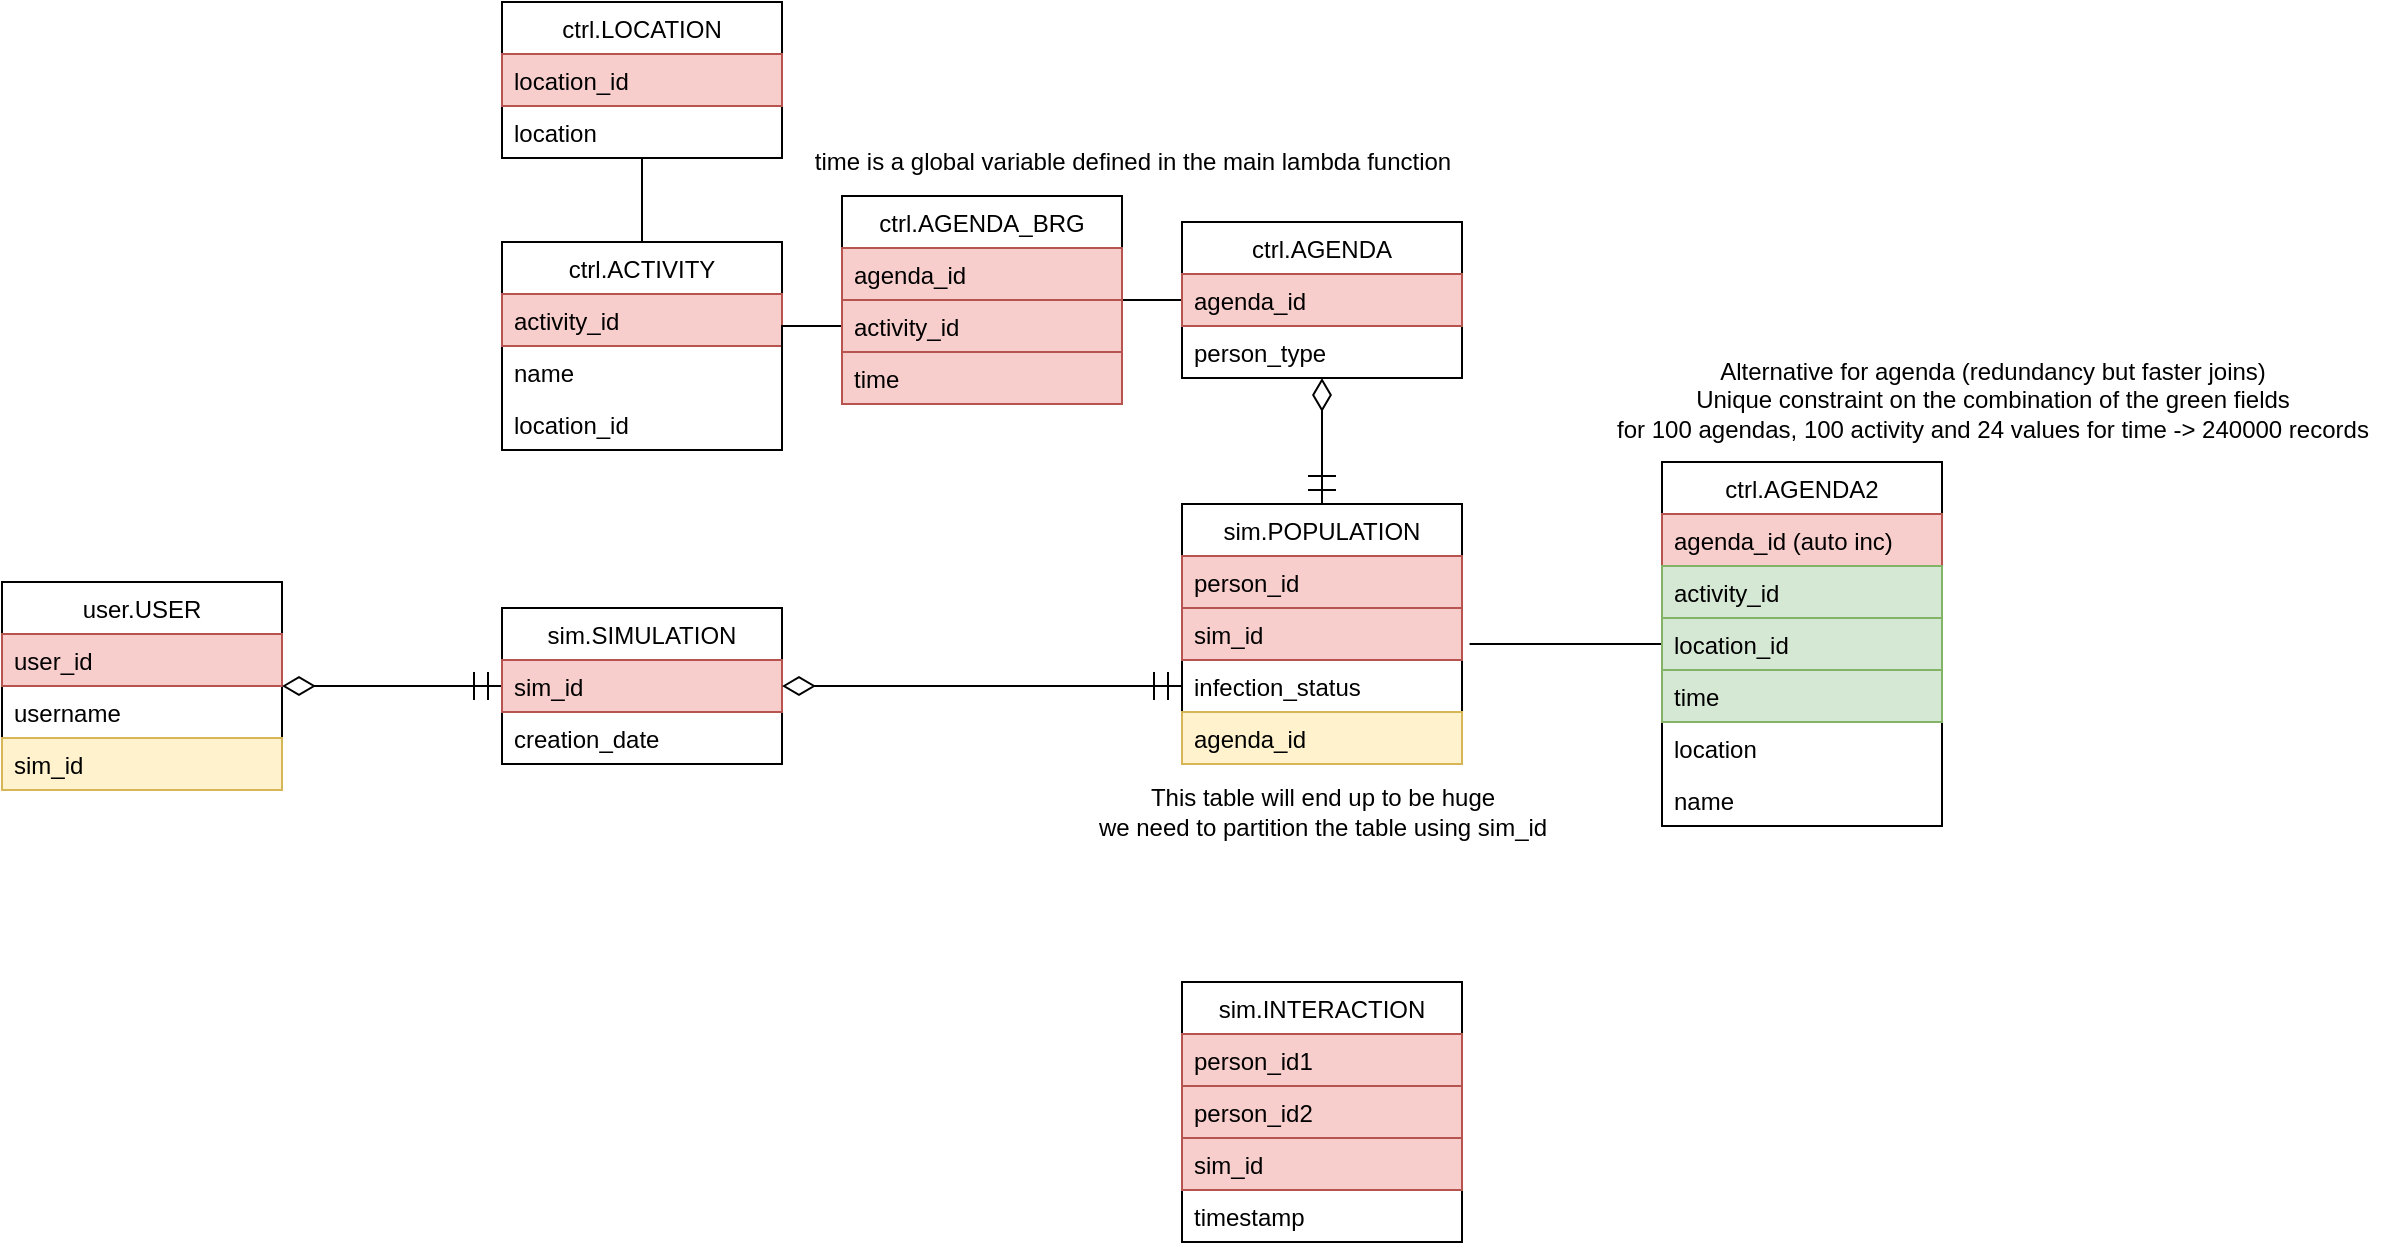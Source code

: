 <mxfile version="13.0.1" type="device"><diagram name="Page-1" id="c4acf3e9-155e-7222-9cf6-157b1a14988f"><mxGraphModel dx="918" dy="1612" grid="1" gridSize="10" guides="1" tooltips="1" connect="1" arrows="1" fold="1" page="1" pageScale="1" pageWidth="850" pageHeight="1100" background="#ffffff" math="0" shadow="0"><root><mxCell id="0"/><mxCell id="1" parent="0"/><mxCell id="rR5MpgJdUYjfvKEYlFgP-2" value="user.USER" style="swimlane;fontStyle=0;childLayout=stackLayout;horizontal=1;startSize=26;fillColor=none;horizontalStack=0;resizeParent=1;resizeParentMax=0;resizeLast=0;collapsible=1;marginBottom=0;" parent="1" vertex="1"><mxGeometry x="240" y="190" width="140" height="104" as="geometry"/></mxCell><mxCell id="rR5MpgJdUYjfvKEYlFgP-3" value="user_id" style="text;strokeColor=#b85450;fillColor=#f8cecc;align=left;verticalAlign=top;spacingLeft=4;spacingRight=4;overflow=hidden;rotatable=0;points=[[0,0.5],[1,0.5]];portConstraint=eastwest;" parent="rR5MpgJdUYjfvKEYlFgP-2" vertex="1"><mxGeometry y="26" width="140" height="26" as="geometry"/></mxCell><mxCell id="rR5MpgJdUYjfvKEYlFgP-10" value="username" style="text;strokeColor=none;fillColor=none;align=left;verticalAlign=top;spacingLeft=4;spacingRight=4;overflow=hidden;rotatable=0;points=[[0,0.5],[1,0.5]];portConstraint=eastwest;" parent="rR5MpgJdUYjfvKEYlFgP-2" vertex="1"><mxGeometry y="52" width="140" height="26" as="geometry"/></mxCell><mxCell id="rR5MpgJdUYjfvKEYlFgP-4" value="sim_id" style="text;strokeColor=#d6b656;fillColor=#fff2cc;align=left;verticalAlign=top;spacingLeft=4;spacingRight=4;overflow=hidden;rotatable=0;points=[[0,0.5],[1,0.5]];portConstraint=eastwest;" parent="rR5MpgJdUYjfvKEYlFgP-2" vertex="1"><mxGeometry y="78" width="140" height="26" as="geometry"/></mxCell><mxCell id="rR5MpgJdUYjfvKEYlFgP-12" value="" style="endArrow=ERmandOne;html=1;endSize=12;startArrow=diamondThin;startSize=14;startFill=0;edgeStyle=orthogonalEdgeStyle;endFill=0;" parent="1" source="rR5MpgJdUYjfvKEYlFgP-2" target="rR5MpgJdUYjfvKEYlFgP-6" edge="1"><mxGeometry relative="1" as="geometry"><mxPoint x="370" y="330" as="sourcePoint"/><mxPoint x="530" y="330" as="targetPoint"/></mxGeometry></mxCell><mxCell id="rR5MpgJdUYjfvKEYlFgP-6" value="sim.SIMULATION" style="swimlane;fontStyle=0;childLayout=stackLayout;horizontal=1;startSize=26;fillColor=none;horizontalStack=0;resizeParent=1;resizeParentMax=0;resizeLast=0;collapsible=1;marginBottom=0;" parent="1" vertex="1"><mxGeometry x="490" y="203" width="140" height="78" as="geometry"/></mxCell><mxCell id="rR5MpgJdUYjfvKEYlFgP-15" value="sim_id" style="text;strokeColor=#b85450;fillColor=#f8cecc;align=left;verticalAlign=top;spacingLeft=4;spacingRight=4;overflow=hidden;rotatable=0;points=[[0,0.5],[1,0.5]];portConstraint=eastwest;" parent="rR5MpgJdUYjfvKEYlFgP-6" vertex="1"><mxGeometry y="26" width="140" height="26" as="geometry"/></mxCell><mxCell id="rR5MpgJdUYjfvKEYlFgP-7" value="creation_date" style="text;strokeColor=none;fillColor=none;align=left;verticalAlign=top;spacingLeft=4;spacingRight=4;overflow=hidden;rotatable=0;points=[[0,0.5],[1,0.5]];portConstraint=eastwest;" parent="rR5MpgJdUYjfvKEYlFgP-6" vertex="1"><mxGeometry y="52" width="140" height="26" as="geometry"/></mxCell><mxCell id="rR5MpgJdUYjfvKEYlFgP-22" value="" style="endArrow=ERmandOne;html=1;endSize=12;startArrow=diamondThin;startSize=14;startFill=0;edgeStyle=orthogonalEdgeStyle;endFill=0;exitX=1;exitY=0.5;exitDx=0;exitDy=0;entryX=0;entryY=0.5;entryDx=0;entryDy=0;" parent="1" source="rR5MpgJdUYjfvKEYlFgP-6" target="rR5MpgJdUYjfvKEYlFgP-25" edge="1"><mxGeometry relative="1" as="geometry"><mxPoint x="390" y="252" as="sourcePoint"/><mxPoint x="500" y="252" as="targetPoint"/></mxGeometry></mxCell><mxCell id="rR5MpgJdUYjfvKEYlFgP-37" value="" style="endArrow=ERmandOne;html=1;endSize=12;startArrow=diamondThin;startSize=14;startFill=0;edgeStyle=orthogonalEdgeStyle;endFill=0;entryX=0.5;entryY=0;entryDx=0;entryDy=0;exitX=0.5;exitY=1;exitDx=0;exitDy=0;" parent="1" source="rR5MpgJdUYjfvKEYlFgP-32" target="rR5MpgJdUYjfvKEYlFgP-16" edge="1"><mxGeometry relative="1" as="geometry"><mxPoint x="900" y="120" as="sourcePoint"/><mxPoint x="630" y="150" as="targetPoint"/></mxGeometry></mxCell><mxCell id="rR5MpgJdUYjfvKEYlFgP-47" value="" style="edgeStyle=orthogonalEdgeStyle;rounded=0;orthogonalLoop=1;jettySize=auto;html=1;endArrow=none;endFill=0;" parent="1" source="rR5MpgJdUYjfvKEYlFgP-32" target="rR5MpgJdUYjfvKEYlFgP-44" edge="1"><mxGeometry relative="1" as="geometry"/></mxCell><mxCell id="rR5MpgJdUYjfvKEYlFgP-53" value="" style="edgeStyle=orthogonalEdgeStyle;rounded=0;orthogonalLoop=1;jettySize=auto;html=1;endArrow=none;endFill=0;" parent="1" source="rR5MpgJdUYjfvKEYlFgP-27" target="rR5MpgJdUYjfvKEYlFgP-50" edge="1"><mxGeometry relative="1" as="geometry"/></mxCell><mxCell id="rR5MpgJdUYjfvKEYlFgP-27" value="ctrl.ACTIVITY" style="swimlane;fontStyle=0;childLayout=stackLayout;horizontal=1;startSize=26;fillColor=none;horizontalStack=0;resizeParent=1;resizeParentMax=0;resizeLast=0;collapsible=1;marginBottom=0;" parent="1" vertex="1"><mxGeometry x="490" y="20" width="140" height="104" as="geometry"/></mxCell><mxCell id="rR5MpgJdUYjfvKEYlFgP-28" value="activity_id" style="text;strokeColor=#b85450;fillColor=#f8cecc;align=left;verticalAlign=top;spacingLeft=4;spacingRight=4;overflow=hidden;rotatable=0;points=[[0,0.5],[1,0.5]];portConstraint=eastwest;" parent="rR5MpgJdUYjfvKEYlFgP-27" vertex="1"><mxGeometry y="26" width="140" height="26" as="geometry"/></mxCell><mxCell id="rR5MpgJdUYjfvKEYlFgP-31" value="name" style="text;align=left;verticalAlign=top;spacingLeft=4;spacingRight=4;overflow=hidden;rotatable=0;points=[[0,0.5],[1,0.5]];portConstraint=eastwest;" parent="rR5MpgJdUYjfvKEYlFgP-27" vertex="1"><mxGeometry y="52" width="140" height="26" as="geometry"/></mxCell><mxCell id="rR5MpgJdUYjfvKEYlFgP-56" value="location_id" style="text;align=left;verticalAlign=top;spacingLeft=4;spacingRight=4;overflow=hidden;rotatable=0;points=[[0,0.5],[1,0.5]];portConstraint=eastwest;" parent="rR5MpgJdUYjfvKEYlFgP-27" vertex="1"><mxGeometry y="78" width="140" height="26" as="geometry"/></mxCell><mxCell id="rR5MpgJdUYjfvKEYlFgP-57" value="" style="edgeStyle=orthogonalEdgeStyle;rounded=0;orthogonalLoop=1;jettySize=auto;html=1;endArrow=none;endFill=0;entryX=1;entryY=0.5;entryDx=0;entryDy=0;exitX=0;exitY=0.5;exitDx=0;exitDy=0;" parent="1" source="rR5MpgJdUYjfvKEYlFgP-46" target="rR5MpgJdUYjfvKEYlFgP-31" edge="1"><mxGeometry relative="1" as="geometry"><mxPoint x="840" y="69.034" as="sourcePoint"/><mxPoint x="810" y="69.034" as="targetPoint"/></mxGeometry></mxCell><mxCell id="rR5MpgJdUYjfvKEYlFgP-50" value="ctrl.LOCATION" style="swimlane;fontStyle=0;childLayout=stackLayout;horizontal=1;startSize=26;fillColor=none;horizontalStack=0;resizeParent=1;resizeParentMax=0;resizeLast=0;collapsible=1;marginBottom=0;" parent="1" vertex="1"><mxGeometry x="490" y="-100" width="140" height="78" as="geometry"/></mxCell><mxCell id="rR5MpgJdUYjfvKEYlFgP-51" value="location_id" style="text;strokeColor=#b85450;fillColor=#f8cecc;align=left;verticalAlign=top;spacingLeft=4;spacingRight=4;overflow=hidden;rotatable=0;points=[[0,0.5],[1,0.5]];portConstraint=eastwest;" parent="rR5MpgJdUYjfvKEYlFgP-50" vertex="1"><mxGeometry y="26" width="140" height="26" as="geometry"/></mxCell><mxCell id="rR5MpgJdUYjfvKEYlFgP-52" value="location" style="text;align=left;verticalAlign=top;spacingLeft=4;spacingRight=4;overflow=hidden;rotatable=0;points=[[0,0.5],[1,0.5]];portConstraint=eastwest;" parent="rR5MpgJdUYjfvKEYlFgP-50" vertex="1"><mxGeometry y="52" width="140" height="26" as="geometry"/></mxCell><mxCell id="rR5MpgJdUYjfvKEYlFgP-32" value="ctrl.AGENDA" style="swimlane;fontStyle=0;childLayout=stackLayout;horizontal=1;startSize=26;fillColor=none;horizontalStack=0;resizeParent=1;resizeParentMax=0;resizeLast=0;collapsible=1;marginBottom=0;" parent="1" vertex="1"><mxGeometry x="830" y="10" width="140" height="78" as="geometry"/></mxCell><mxCell id="rR5MpgJdUYjfvKEYlFgP-33" value="agenda_id" style="text;strokeColor=#b85450;fillColor=#f8cecc;align=left;verticalAlign=top;spacingLeft=4;spacingRight=4;overflow=hidden;rotatable=0;points=[[0,0.5],[1,0.5]];portConstraint=eastwest;" parent="rR5MpgJdUYjfvKEYlFgP-32" vertex="1"><mxGeometry y="26" width="140" height="26" as="geometry"/></mxCell><mxCell id="rR5MpgJdUYjfvKEYlFgP-34" value="person_type" style="text;align=left;verticalAlign=top;spacingLeft=4;spacingRight=4;overflow=hidden;rotatable=0;points=[[0,0.5],[1,0.5]];portConstraint=eastwest;" parent="rR5MpgJdUYjfvKEYlFgP-32" vertex="1"><mxGeometry y="52" width="140" height="26" as="geometry"/></mxCell><mxCell id="rR5MpgJdUYjfvKEYlFgP-44" value="ctrl.AGENDA_BRG" style="swimlane;fontStyle=0;childLayout=stackLayout;horizontal=1;startSize=26;fillColor=none;horizontalStack=0;resizeParent=1;resizeParentMax=0;resizeLast=0;collapsible=1;marginBottom=0;" parent="1" vertex="1"><mxGeometry x="660" y="-3" width="140" height="104" as="geometry"/></mxCell><mxCell id="rR5MpgJdUYjfvKEYlFgP-45" value="agenda_id" style="text;strokeColor=#b85450;fillColor=#f8cecc;align=left;verticalAlign=top;spacingLeft=4;spacingRight=4;overflow=hidden;rotatable=0;points=[[0,0.5],[1,0.5]];portConstraint=eastwest;" parent="rR5MpgJdUYjfvKEYlFgP-44" vertex="1"><mxGeometry y="26" width="140" height="26" as="geometry"/></mxCell><mxCell id="rR5MpgJdUYjfvKEYlFgP-46" value="activity_id" style="text;align=left;verticalAlign=top;spacingLeft=4;spacingRight=4;overflow=hidden;rotatable=0;points=[[0,0.5],[1,0.5]];portConstraint=eastwest;fillColor=#f8cecc;strokeColor=#b85450;" parent="rR5MpgJdUYjfvKEYlFgP-44" vertex="1"><mxGeometry y="52" width="140" height="26" as="geometry"/></mxCell><mxCell id="rR5MpgJdUYjfvKEYlFgP-58" value="time" style="text;align=left;verticalAlign=top;spacingLeft=4;spacingRight=4;overflow=hidden;rotatable=0;points=[[0,0.5],[1,0.5]];portConstraint=eastwest;fillColor=#f8cecc;strokeColor=#b85450;" parent="rR5MpgJdUYjfvKEYlFgP-44" vertex="1"><mxGeometry y="78" width="140" height="26" as="geometry"/></mxCell><mxCell id="rR5MpgJdUYjfvKEYlFgP-16" value="sim.POPULATION" style="swimlane;fontStyle=0;childLayout=stackLayout;horizontal=1;startSize=26;fillColor=none;horizontalStack=0;resizeParent=1;resizeParentMax=0;resizeLast=0;collapsible=1;marginBottom=0;" parent="1" vertex="1"><mxGeometry x="830" y="151" width="140" height="130" as="geometry"><mxRectangle x="830" y="151" width="130" height="26" as="alternateBounds"/></mxGeometry></mxCell><mxCell id="rR5MpgJdUYjfvKEYlFgP-17" value="person_id" style="text;strokeColor=#b85450;fillColor=#f8cecc;align=left;verticalAlign=top;spacingLeft=4;spacingRight=4;overflow=hidden;rotatable=0;points=[[0,0.5],[1,0.5]];portConstraint=eastwest;" parent="rR5MpgJdUYjfvKEYlFgP-16" vertex="1"><mxGeometry y="26" width="140" height="26" as="geometry"/></mxCell><mxCell id="rR5MpgJdUYjfvKEYlFgP-18" value="sim_id" style="text;strokeColor=#b85450;fillColor=#f8cecc;align=left;verticalAlign=top;spacingLeft=4;spacingRight=4;overflow=hidden;rotatable=0;points=[[0,0.5],[1,0.5]];portConstraint=eastwest;" parent="rR5MpgJdUYjfvKEYlFgP-16" vertex="1"><mxGeometry y="52" width="140" height="26" as="geometry"/></mxCell><mxCell id="rR5MpgJdUYjfvKEYlFgP-25" value="infection_status" style="text;align=left;verticalAlign=top;spacingLeft=4;spacingRight=4;overflow=hidden;rotatable=0;points=[[0,0.5],[1,0.5]];portConstraint=eastwest;" parent="rR5MpgJdUYjfvKEYlFgP-16" vertex="1"><mxGeometry y="78" width="140" height="26" as="geometry"/></mxCell><mxCell id="rR5MpgJdUYjfvKEYlFgP-26" value="agenda_id" style="text;strokeColor=#d6b656;fillColor=#fff2cc;align=left;verticalAlign=top;spacingLeft=4;spacingRight=4;overflow=hidden;rotatable=0;points=[[0,0.5],[1,0.5]];portConstraint=eastwest;" parent="rR5MpgJdUYjfvKEYlFgP-16" vertex="1"><mxGeometry y="104" width="140" height="26" as="geometry"/></mxCell><mxCell id="rR5MpgJdUYjfvKEYlFgP-21" value="This table will end up to be huge&lt;br&gt;we need to partition the table using sim_id" style="text;html=1;align=center;verticalAlign=middle;resizable=0;points=[];autosize=1;" parent="1" vertex="1"><mxGeometry x="830" y="290" width="140" height="30" as="geometry"/></mxCell><mxCell id="rR5MpgJdUYjfvKEYlFgP-59" value="time is a global variable defined in the main lambda function" style="text;html=1;align=center;verticalAlign=middle;resizable=0;points=[];autosize=1;" parent="1" vertex="1"><mxGeometry x="640" y="-30" width="330" height="20" as="geometry"/></mxCell><mxCell id="rR5MpgJdUYjfvKEYlFgP-67" value="Alternative for agenda (redundancy but faster joins)&lt;br&gt;Unique constraint on the combination of the green fields&lt;br&gt;for 100 agendas, 100 activity and 24 values for time -&amp;gt; 240000 records" style="text;html=1;align=center;verticalAlign=middle;resizable=0;points=[];autosize=1;" parent="1" vertex="1"><mxGeometry x="1040" y="74" width="390" height="50" as="geometry"/></mxCell><mxCell id="rR5MpgJdUYjfvKEYlFgP-69" value="" style="endArrow=none;html=1;endSize=12;startArrow=none;startSize=14;startFill=0;edgeStyle=orthogonalEdgeStyle;endFill=0;entryX=1.027;entryY=0.694;entryDx=0;entryDy=0;entryPerimeter=0;exitX=0;exitY=0.5;exitDx=0;exitDy=0;" parent="1" source="rR5MpgJdUYjfvKEYlFgP-64" target="rR5MpgJdUYjfvKEYlFgP-18" edge="1"><mxGeometry relative="1" as="geometry"><mxPoint x="1050" y="216" as="sourcePoint"/><mxPoint x="1070" y="370.0" as="targetPoint"/></mxGeometry></mxCell><mxCell id="rR5MpgJdUYjfvKEYlFgP-60" value="ctrl.AGENDA2" style="swimlane;fontStyle=0;childLayout=stackLayout;horizontal=1;startSize=26;fillColor=none;horizontalStack=0;resizeParent=1;resizeParentMax=0;resizeLast=0;collapsible=1;marginBottom=0;" parent="1" vertex="1"><mxGeometry x="1070" y="130" width="140" height="182" as="geometry"/></mxCell><mxCell id="rR5MpgJdUYjfvKEYlFgP-61" value="agenda_id (auto inc)" style="text;strokeColor=#b85450;fillColor=#f8cecc;align=left;verticalAlign=top;spacingLeft=4;spacingRight=4;overflow=hidden;rotatable=0;points=[[0,0.5],[1,0.5]];portConstraint=eastwest;" parent="rR5MpgJdUYjfvKEYlFgP-60" vertex="1"><mxGeometry y="26" width="140" height="26" as="geometry"/></mxCell><mxCell id="rR5MpgJdUYjfvKEYlFgP-62" value="activity_id" style="text;align=left;verticalAlign=top;spacingLeft=4;spacingRight=4;overflow=hidden;rotatable=0;points=[[0,0.5],[1,0.5]];portConstraint=eastwest;fillColor=#d5e8d4;strokeColor=#82b366;" parent="rR5MpgJdUYjfvKEYlFgP-60" vertex="1"><mxGeometry y="52" width="140" height="26" as="geometry"/></mxCell><mxCell id="rR5MpgJdUYjfvKEYlFgP-64" value="location_id" style="text;strokeColor=#82b366;fillColor=#d5e8d4;align=left;verticalAlign=top;spacingLeft=4;spacingRight=4;overflow=hidden;rotatable=0;points=[[0,0.5],[1,0.5]];portConstraint=eastwest;" parent="rR5MpgJdUYjfvKEYlFgP-60" vertex="1"><mxGeometry y="78" width="140" height="26" as="geometry"/></mxCell><mxCell id="rR5MpgJdUYjfvKEYlFgP-63" value="time" style="text;align=left;verticalAlign=top;spacingLeft=4;spacingRight=4;overflow=hidden;rotatable=0;points=[[0,0.5],[1,0.5]];portConstraint=eastwest;fillColor=#d5e8d4;strokeColor=#82b366;" parent="rR5MpgJdUYjfvKEYlFgP-60" vertex="1"><mxGeometry y="104" width="140" height="26" as="geometry"/></mxCell><mxCell id="rR5MpgJdUYjfvKEYlFgP-66" value="location" style="text;align=left;verticalAlign=top;spacingLeft=4;spacingRight=4;overflow=hidden;rotatable=0;points=[[0,0.5],[1,0.5]];portConstraint=eastwest;" parent="rR5MpgJdUYjfvKEYlFgP-60" vertex="1"><mxGeometry y="130" width="140" height="26" as="geometry"/></mxCell><mxCell id="rR5MpgJdUYjfvKEYlFgP-65" value="name" style="text;align=left;verticalAlign=top;spacingLeft=4;spacingRight=4;overflow=hidden;rotatable=0;points=[[0,0.5],[1,0.5]];portConstraint=eastwest;" parent="rR5MpgJdUYjfvKEYlFgP-60" vertex="1"><mxGeometry y="156" width="140" height="26" as="geometry"/></mxCell><mxCell id="0ejrRVyJBDqfgDaSx7-6-1" value="sim.INTERACTION" style="swimlane;fontStyle=0;childLayout=stackLayout;horizontal=1;startSize=26;fillColor=none;horizontalStack=0;resizeParent=1;resizeParentMax=0;resizeLast=0;collapsible=1;marginBottom=0;" vertex="1" parent="1"><mxGeometry x="830" y="390" width="140" height="130" as="geometry"/></mxCell><mxCell id="0ejrRVyJBDqfgDaSx7-6-2" value="person_id1" style="text;strokeColor=#b85450;fillColor=#f8cecc;align=left;verticalAlign=top;spacingLeft=4;spacingRight=4;overflow=hidden;rotatable=0;points=[[0,0.5],[1,0.5]];portConstraint=eastwest;" vertex="1" parent="0ejrRVyJBDqfgDaSx7-6-1"><mxGeometry y="26" width="140" height="26" as="geometry"/></mxCell><mxCell id="0ejrRVyJBDqfgDaSx7-6-6" value="person_id2" style="text;strokeColor=#b85450;fillColor=#f8cecc;align=left;verticalAlign=top;spacingLeft=4;spacingRight=4;overflow=hidden;rotatable=0;points=[[0,0.5],[1,0.5]];portConstraint=eastwest;" vertex="1" parent="0ejrRVyJBDqfgDaSx7-6-1"><mxGeometry y="52" width="140" height="26" as="geometry"/></mxCell><mxCell id="0ejrRVyJBDqfgDaSx7-6-3" value="sim_id" style="text;strokeColor=#b85450;fillColor=#f8cecc;align=left;verticalAlign=top;spacingLeft=4;spacingRight=4;overflow=hidden;rotatable=0;points=[[0,0.5],[1,0.5]];portConstraint=eastwest;" vertex="1" parent="0ejrRVyJBDqfgDaSx7-6-1"><mxGeometry y="78" width="140" height="26" as="geometry"/></mxCell><mxCell id="0ejrRVyJBDqfgDaSx7-6-4" value="timestamp" style="text;align=left;verticalAlign=top;spacingLeft=4;spacingRight=4;overflow=hidden;rotatable=0;points=[[0,0.5],[1,0.5]];portConstraint=eastwest;" vertex="1" parent="0ejrRVyJBDqfgDaSx7-6-1"><mxGeometry y="104" width="140" height="26" as="geometry"/></mxCell></root></mxGraphModel></diagram></mxfile>